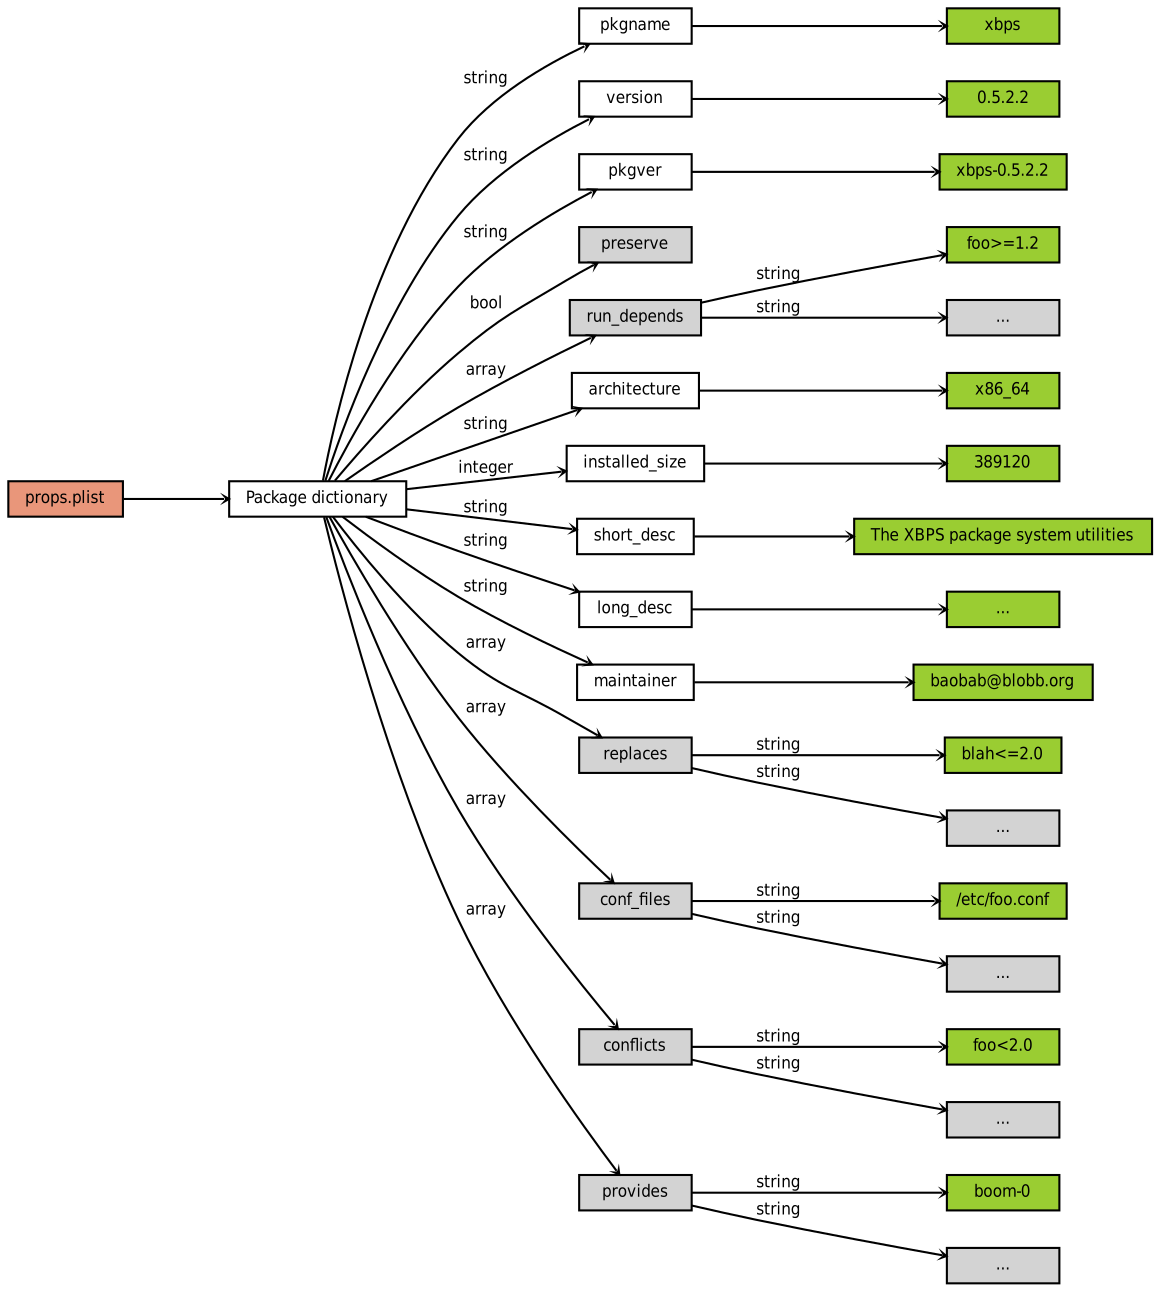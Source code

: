 digraph pkg_props_dictionary {
	graph [rankdir=LR,ranksep="0.7"];
	edge [arrowhead="vee",arrowsize="0.2",fontname="DejaVuSansCondensed",fontsize="8"];
	node [height=".1",shape=box,fontname="DejaVuSansCondensed",fontsize="8"];
	props_plist -> main;
	props_plist [style=filled,fillcolor="darksalmon",label="props.plist"];
	main [label="Package dictionary"];
	main -> pkgname [label="string"];
	pkgname -> pkgname_value;
	pkgname_value [style=filled,fillcolor="yellowgreen",label="xbps"];
	main -> version [label="string"];
	version -> version_value;
	version_value [style=filled,fillcolor="yellowgreen",label="0.5.2.2"];
	main -> pkgver [label="string"];
	pkgver -> pkgver_value;
	pkgver_value [style=filled,fillcolor="yellowgreen",label="xbps-0.5.2.2"];
	main -> preserve [style=filled,label="bool"];
	preserve [style=filled];
	main -> run_depends [label="array"];
	run_depends [style=filled];
	run_depends -> rundep1_string [label="string"];
	run_depends -> rundep2_string [label="string"];
	rundep1_string [style=filled,fillcolor="yellowgreen",label="foo>=1.2"];
	rundep2_string [style=filled,label="..."];
	main -> architecture [label="string"];
	architecture -> arch_value;
	arch_value [style=filled,fillcolor="yellowgreen",label="x86_64"];
	main -> instsize [label="integer"];
	instsize -> instsize_value;
	instsize_value [style=filled,fillcolor="yellowgreen",label="389120"];
	instsize [label="installed_size"];
	main -> short_desc [label="string"]
	short_desc -> shortdesc_val;
	shortdesc_val [style=filled,fillcolor="yellowgreen",label="The XBPS package system utilities"];
	main -> long_desc [label="string"];
	long_desc -> longdesc_val;
	longdesc_val [style=filled,fillcolor="yellowgreen",label="..."];
	main -> maintainer [label="string"];
	maintainer -> maintainer_val;
	maintainer_val [style=filled,fillcolor="yellowgreen",label="baobab@blobb.org"];
	main -> replaces [label="array"];
	replaces [style=filled];
	replaces -> replace1_string [label="string"];
	replaces -> replace2_string [label="string"];
	replace1_string [style=filled,fillcolor="yellowgreen",label="blah<=2.0"];
	replace2_string [style=filled,label="..."];
	main -> conf_files [label="array"];
	conf_files [style=filled];
	conf_files -> cffile1 [style=filled,label="string"];
	conf_files -> cffile2 [style=filled,label="string"];
	cffile1 [style=filled,fillcolor="yellowgreen",label="/etc/foo.conf"];
	cffile2 [style=filled,label="..."];
	main -> conflicts [label="array"];
	conflicts [style=filled];
	conflicts -> conflict1 [style=filled,label="string"];
	conflicts -> conflict2 [style=filled,label="string"];
	conflict1 [style=filled,fillcolor="yellowgreen",label="foo<2.0"];
	conflict2 [style=filled,label="..."];
	main -> provides [label="array"];
	provides [style=filled];
	provides -> provides1 [style=filled,label="string"];
	provides -> provides2 [style=filled,label="string"];
	provides1 [style=filled,fillcolor="yellowgreen",label="boom-0"];
	provides2 [style=filled,label="..."];
}
